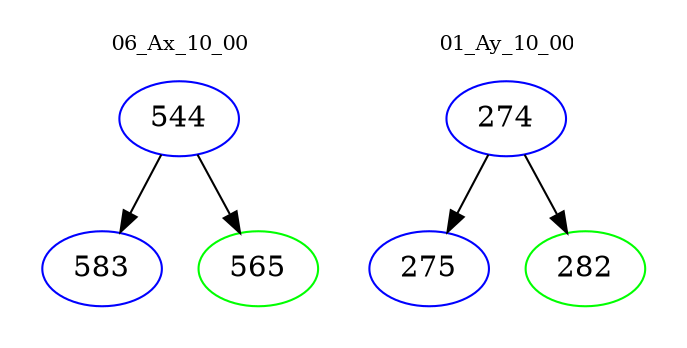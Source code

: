 digraph{
subgraph cluster_0 {
color = white
label = "06_Ax_10_00";
fontsize=10;
T0_544 [label="544", color="blue"]
T0_544 -> T0_583 [color="black"]
T0_583 [label="583", color="blue"]
T0_544 -> T0_565 [color="black"]
T0_565 [label="565", color="green"]
}
subgraph cluster_1 {
color = white
label = "01_Ay_10_00";
fontsize=10;
T1_274 [label="274", color="blue"]
T1_274 -> T1_275 [color="black"]
T1_275 [label="275", color="blue"]
T1_274 -> T1_282 [color="black"]
T1_282 [label="282", color="green"]
}
}
